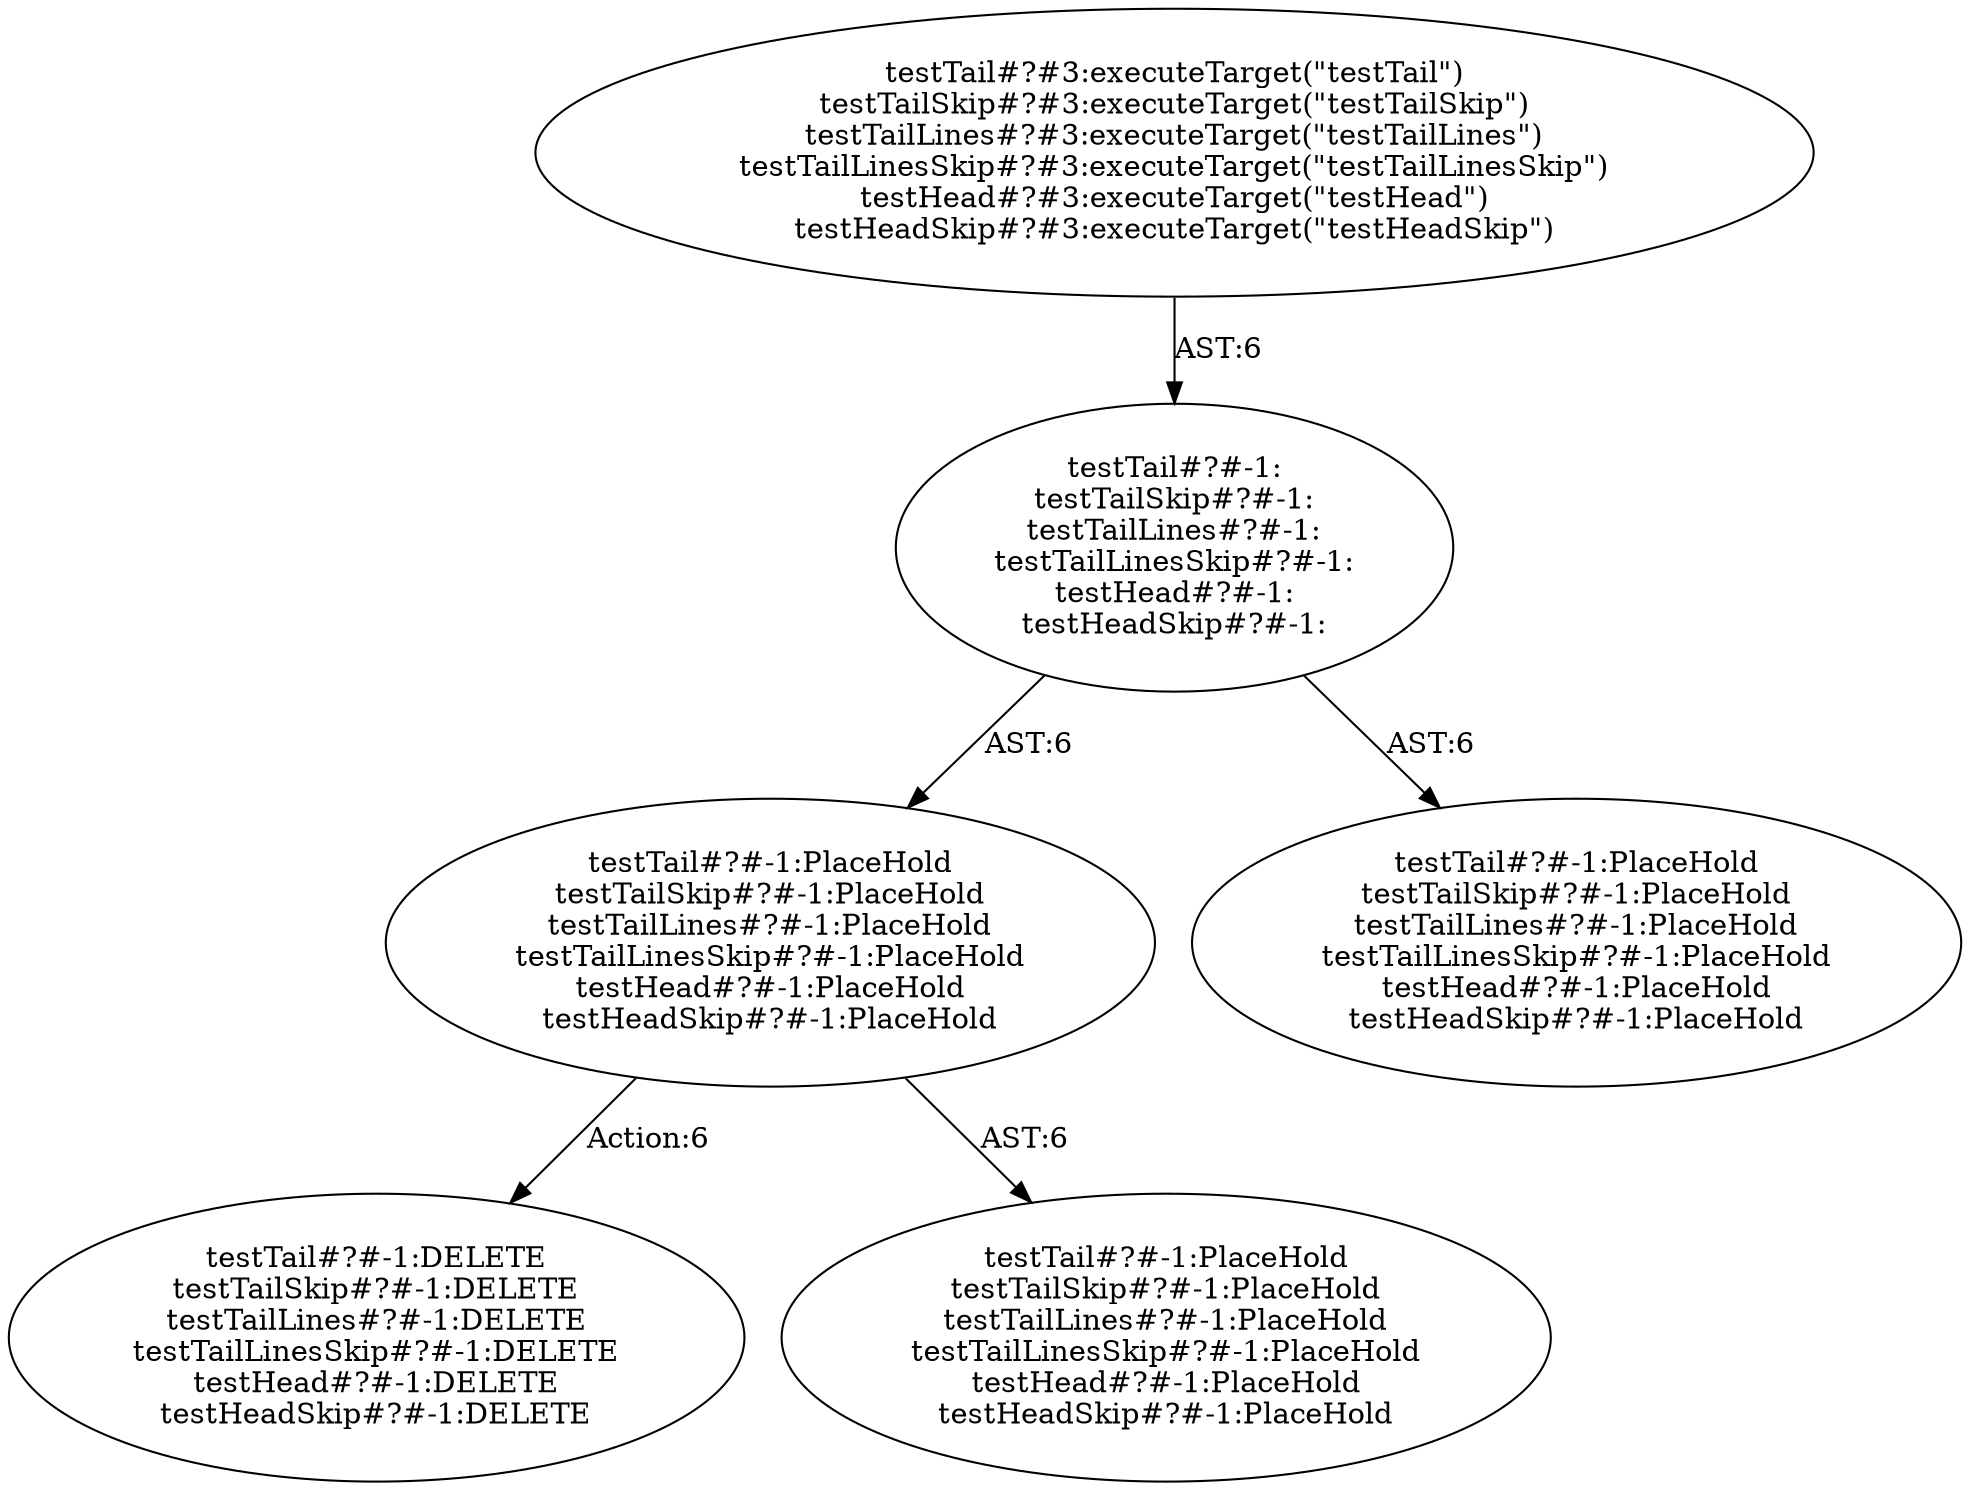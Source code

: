 digraph "Pattern" {
0 [label="testTail#?#-1:DELETE
testTailSkip#?#-1:DELETE
testTailLines#?#-1:DELETE
testTailLinesSkip#?#-1:DELETE
testHead#?#-1:DELETE
testHeadSkip#?#-1:DELETE" shape=ellipse]
1 [label="testTail#?#-1:PlaceHold
testTailSkip#?#-1:PlaceHold
testTailLines#?#-1:PlaceHold
testTailLinesSkip#?#-1:PlaceHold
testHead#?#-1:PlaceHold
testHeadSkip#?#-1:PlaceHold" shape=ellipse]
2 [label="testTail#?#-1:
testTailSkip#?#-1:
testTailLines#?#-1:
testTailLinesSkip#?#-1:
testHead#?#-1:
testHeadSkip#?#-1:" shape=ellipse]
3 [label="testTail#?#3:executeTarget(\"testTail\")
testTailSkip#?#3:executeTarget(\"testTailSkip\")
testTailLines#?#3:executeTarget(\"testTailLines\")
testTailLinesSkip#?#3:executeTarget(\"testTailLinesSkip\")
testHead#?#3:executeTarget(\"testHead\")
testHeadSkip#?#3:executeTarget(\"testHeadSkip\")" shape=ellipse]
4 [label="testTail#?#-1:PlaceHold
testTailSkip#?#-1:PlaceHold
testTailLines#?#-1:PlaceHold
testTailLinesSkip#?#-1:PlaceHold
testHead#?#-1:PlaceHold
testHeadSkip#?#-1:PlaceHold" shape=ellipse]
5 [label="testTail#?#-1:PlaceHold
testTailSkip#?#-1:PlaceHold
testTailLines#?#-1:PlaceHold
testTailLinesSkip#?#-1:PlaceHold
testHead#?#-1:PlaceHold
testHeadSkip#?#-1:PlaceHold" shape=ellipse]
1 -> 0 [label="Action:6"];
1 -> 5 [label="AST:6"];
2 -> 1 [label="AST:6"];
2 -> 4 [label="AST:6"];
3 -> 2 [label="AST:6"];
}